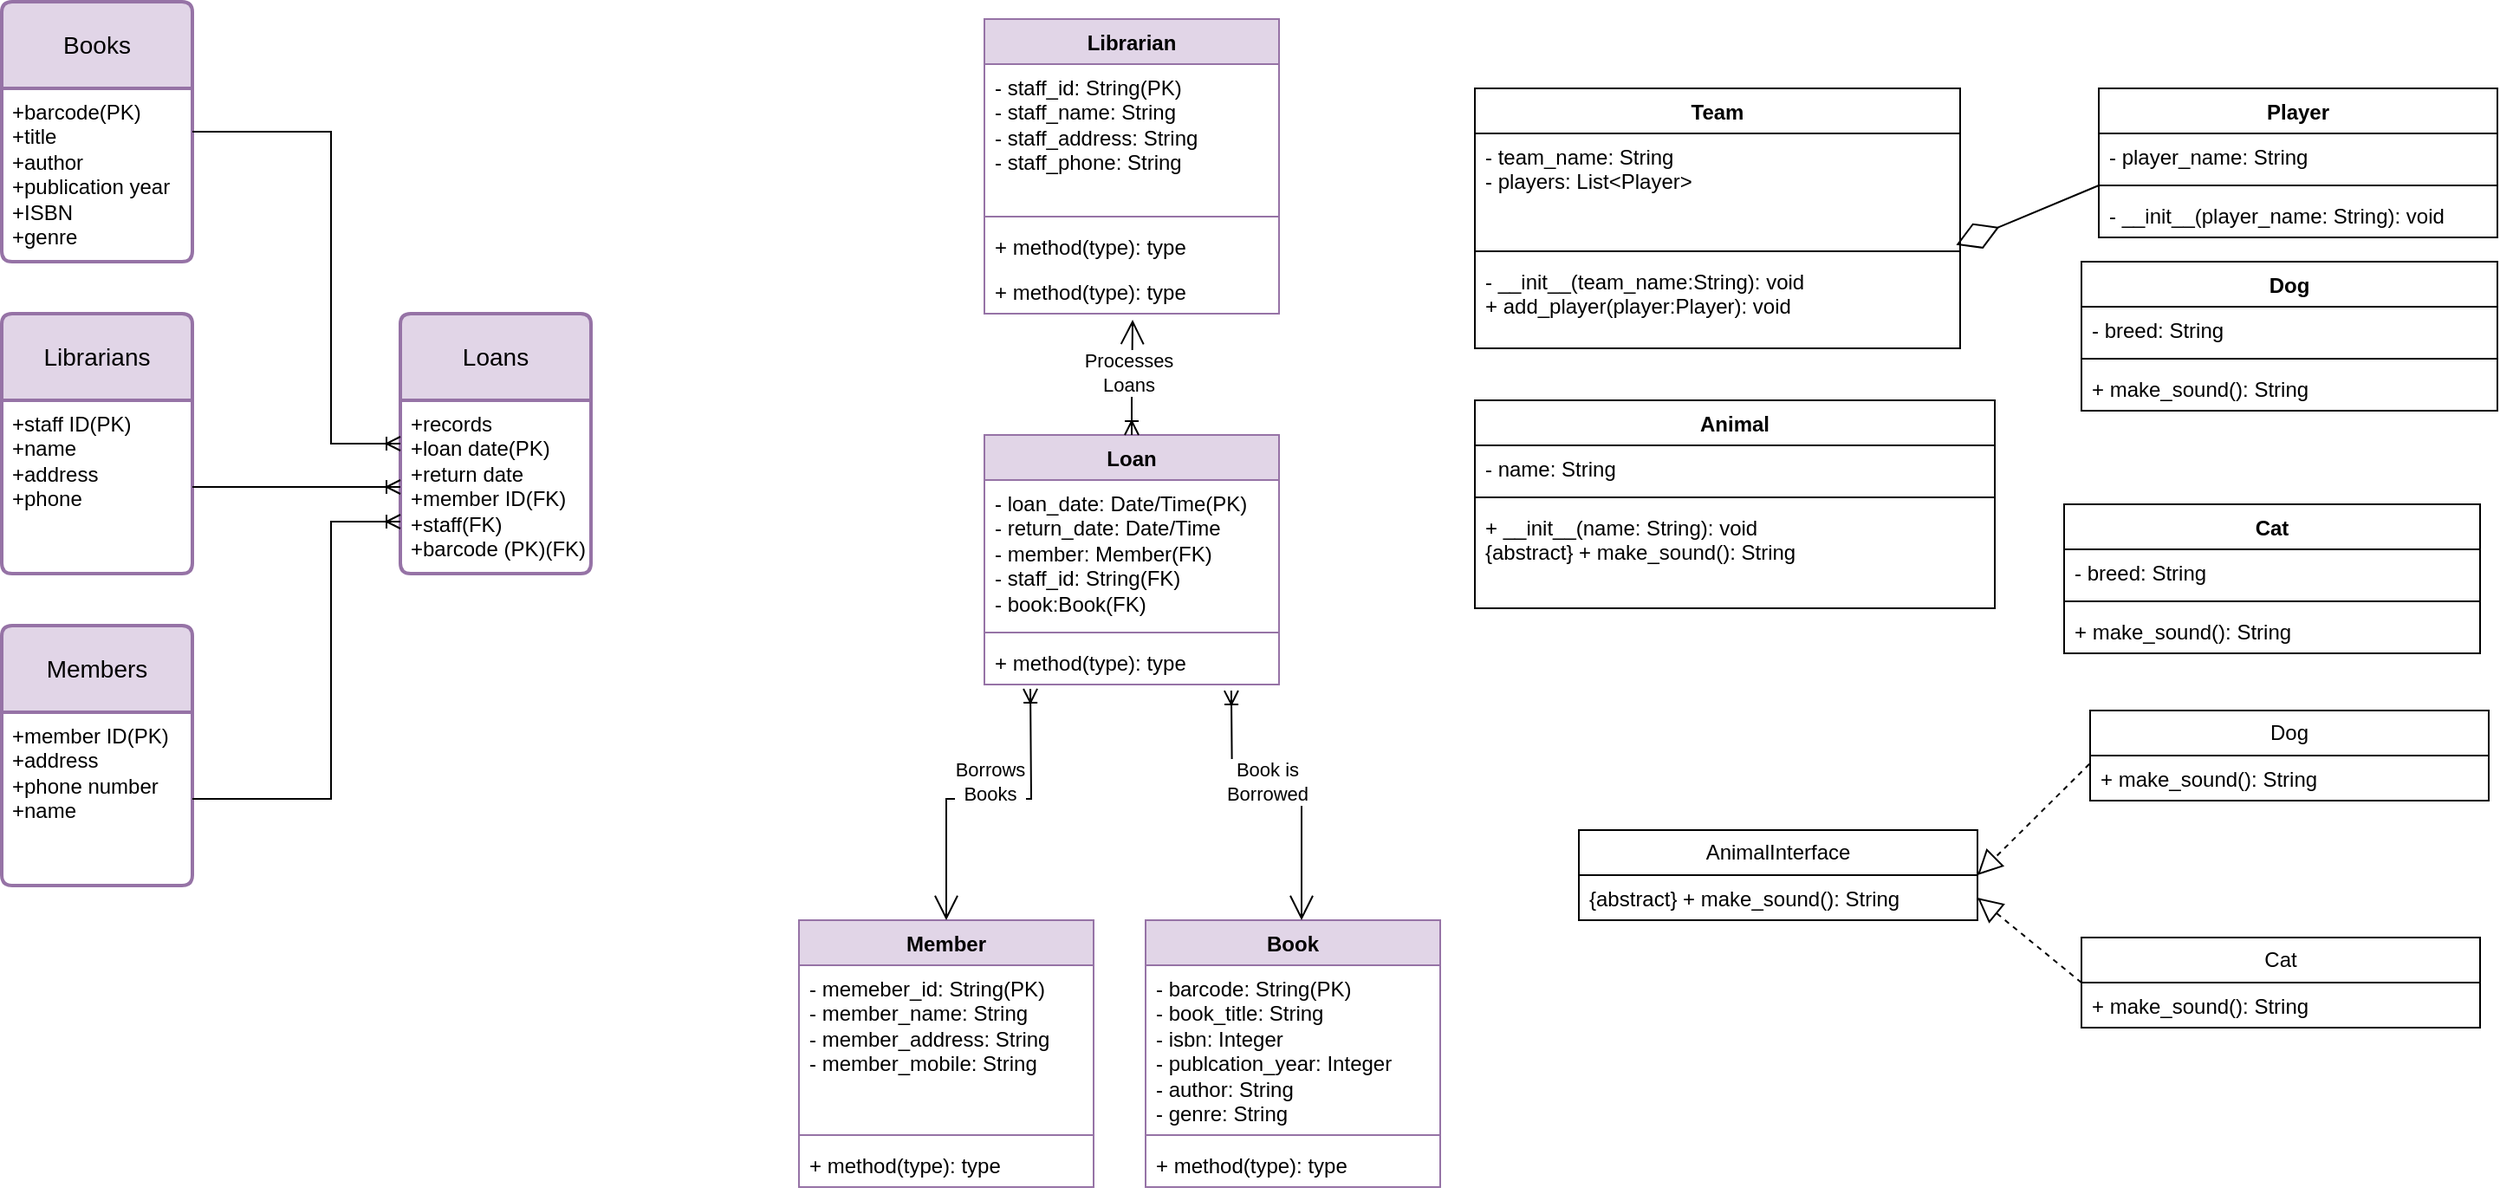 <mxfile version="24.4.10" type="github">
  <diagram name="Page-1" id="lMm5w0ZSSQyV5HaTxzRD">
    <mxGraphModel dx="708" dy="423" grid="1" gridSize="10" guides="1" tooltips="1" connect="1" arrows="1" fold="1" page="1" pageScale="1" pageWidth="827" pageHeight="1169" math="0" shadow="0">
      <root>
        <mxCell id="0" />
        <mxCell id="1" parent="0" />
        <mxCell id="rzZ8jjnwG9v7Gxqw8xNn-2" value="Loans" style="swimlane;childLayout=stackLayout;horizontal=1;startSize=50;horizontalStack=0;rounded=1;fontSize=14;fontStyle=0;strokeWidth=2;resizeParent=0;resizeLast=1;shadow=0;dashed=0;align=center;arcSize=4;whiteSpace=wrap;html=1;fillColor=#e1d5e7;strokeColor=#9673a6;" vertex="1" parent="1">
          <mxGeometry x="320" y="280" width="110" height="150" as="geometry" />
        </mxCell>
        <mxCell id="rzZ8jjnwG9v7Gxqw8xNn-3" value="+records&lt;div&gt;+loan date(PK)&lt;/div&gt;&lt;div&gt;+return date&lt;/div&gt;&lt;div&gt;+member ID(FK)&lt;/div&gt;&lt;div&gt;+staff(FK)&lt;/div&gt;&lt;div&gt;+barcode (PK)(FK)&lt;/div&gt;" style="align=left;strokeColor=none;fillColor=none;spacingLeft=4;fontSize=12;verticalAlign=top;resizable=0;rotatable=0;part=1;html=1;" vertex="1" parent="rzZ8jjnwG9v7Gxqw8xNn-2">
          <mxGeometry y="50" width="110" height="100" as="geometry" />
        </mxCell>
        <mxCell id="rzZ8jjnwG9v7Gxqw8xNn-4" value="Librarians" style="swimlane;childLayout=stackLayout;horizontal=1;startSize=50;horizontalStack=0;rounded=1;fontSize=14;fontStyle=0;strokeWidth=2;resizeParent=0;resizeLast=1;shadow=0;dashed=0;align=center;arcSize=4;whiteSpace=wrap;html=1;fillColor=#e1d5e7;strokeColor=#9673a6;" vertex="1" parent="1">
          <mxGeometry x="90" y="280" width="110" height="150" as="geometry" />
        </mxCell>
        <mxCell id="rzZ8jjnwG9v7Gxqw8xNn-5" value="&lt;div&gt;&lt;span style=&quot;background-color: initial;&quot;&gt;+staff ID(PK)&lt;/span&gt;&lt;/div&gt;&lt;div&gt;+name&lt;/div&gt;&lt;div&gt;+address&lt;/div&gt;&lt;div&gt;+phone&lt;/div&gt;" style="align=left;strokeColor=none;fillColor=none;spacingLeft=4;fontSize=12;verticalAlign=top;resizable=0;rotatable=0;part=1;html=1;" vertex="1" parent="rzZ8jjnwG9v7Gxqw8xNn-4">
          <mxGeometry y="50" width="110" height="100" as="geometry" />
        </mxCell>
        <mxCell id="rzZ8jjnwG9v7Gxqw8xNn-6" value="Members" style="swimlane;childLayout=stackLayout;horizontal=1;startSize=50;horizontalStack=0;rounded=1;fontSize=14;fontStyle=0;strokeWidth=2;resizeParent=0;resizeLast=1;shadow=0;dashed=0;align=center;arcSize=4;whiteSpace=wrap;html=1;fillColor=#e1d5e7;strokeColor=#9673a6;" vertex="1" parent="1">
          <mxGeometry x="90" y="460" width="110" height="150" as="geometry" />
        </mxCell>
        <mxCell id="rzZ8jjnwG9v7Gxqw8xNn-7" value="+member ID(PK)&lt;div&gt;+address&lt;/div&gt;&lt;div&gt;+phone number&lt;/div&gt;&lt;div&gt;+name&lt;/div&gt;" style="align=left;strokeColor=none;fillColor=none;spacingLeft=4;fontSize=12;verticalAlign=top;resizable=0;rotatable=0;part=1;html=1;" vertex="1" parent="rzZ8jjnwG9v7Gxqw8xNn-6">
          <mxGeometry y="50" width="110" height="100" as="geometry" />
        </mxCell>
        <mxCell id="rzZ8jjnwG9v7Gxqw8xNn-8" value="Books" style="swimlane;childLayout=stackLayout;horizontal=1;startSize=50;horizontalStack=0;rounded=1;fontSize=14;fontStyle=0;strokeWidth=2;resizeParent=0;resizeLast=1;shadow=0;dashed=0;align=center;arcSize=4;whiteSpace=wrap;html=1;fillColor=#e1d5e7;strokeColor=#9673a6;" vertex="1" parent="1">
          <mxGeometry x="90" y="100" width="110" height="150" as="geometry" />
        </mxCell>
        <mxCell id="rzZ8jjnwG9v7Gxqw8xNn-9" value="+barcode(PK)&lt;div&gt;+title&lt;/div&gt;&lt;div&gt;+author&lt;/div&gt;&lt;div&gt;+publication year&lt;/div&gt;&lt;div&gt;+ISBN&lt;/div&gt;&lt;div&gt;+genre&lt;/div&gt;" style="align=left;strokeColor=none;fillColor=none;spacingLeft=4;fontSize=12;verticalAlign=top;resizable=0;rotatable=0;part=1;html=1;" vertex="1" parent="rzZ8jjnwG9v7Gxqw8xNn-8">
          <mxGeometry y="50" width="110" height="100" as="geometry" />
        </mxCell>
        <mxCell id="rzZ8jjnwG9v7Gxqw8xNn-21" value="" style="endArrow=none;html=1;rounded=0;startArrow=ERoneToMany;startFill=0;exitX=0;exitY=0.25;exitDx=0;exitDy=0;entryX=1;entryY=0.25;entryDx=0;entryDy=0;" edge="1" parent="1" source="rzZ8jjnwG9v7Gxqw8xNn-3" target="rzZ8jjnwG9v7Gxqw8xNn-9">
          <mxGeometry relative="1" as="geometry">
            <mxPoint x="620" y="90" as="sourcePoint" />
            <mxPoint x="690" y="190" as="targetPoint" />
            <Array as="points">
              <mxPoint x="280" y="355" />
              <mxPoint x="280" y="175" />
            </Array>
          </mxGeometry>
        </mxCell>
        <mxCell id="rzZ8jjnwG9v7Gxqw8xNn-22" value="" style="endArrow=none;html=1;rounded=0;startArrow=ERoneToMany;startFill=0;exitX=0;exitY=0.5;exitDx=0;exitDy=0;entryX=1;entryY=0.5;entryDx=0;entryDy=0;" edge="1" parent="1" source="rzZ8jjnwG9v7Gxqw8xNn-3" target="rzZ8jjnwG9v7Gxqw8xNn-5">
          <mxGeometry relative="1" as="geometry">
            <mxPoint x="280" y="360" as="sourcePoint" />
            <mxPoint x="200" y="360" as="targetPoint" />
          </mxGeometry>
        </mxCell>
        <mxCell id="rzZ8jjnwG9v7Gxqw8xNn-23" value="" style="endArrow=none;html=1;rounded=0;startArrow=ERoneToMany;startFill=0;entryX=1;entryY=0.5;entryDx=0;entryDy=0;exitX=0;exitY=0.7;exitDx=0;exitDy=0;exitPerimeter=0;" edge="1" parent="1" source="rzZ8jjnwG9v7Gxqw8xNn-3" target="rzZ8jjnwG9v7Gxqw8xNn-7">
          <mxGeometry relative="1" as="geometry">
            <mxPoint x="280" y="400" as="sourcePoint" />
            <mxPoint x="230" y="580" as="targetPoint" />
            <Array as="points">
              <mxPoint x="280" y="400" />
              <mxPoint x="280" y="560" />
            </Array>
          </mxGeometry>
        </mxCell>
        <mxCell id="rzZ8jjnwG9v7Gxqw8xNn-24" value="Book" style="swimlane;fontStyle=1;align=center;verticalAlign=top;childLayout=stackLayout;horizontal=1;startSize=26;horizontalStack=0;resizeParent=1;resizeParentMax=0;resizeLast=0;collapsible=1;marginBottom=0;whiteSpace=wrap;html=1;fillColor=#e1d5e7;strokeColor=#9673a6;" vertex="1" parent="1">
          <mxGeometry x="750" y="630" width="170" height="154" as="geometry" />
        </mxCell>
        <mxCell id="rzZ8jjnwG9v7Gxqw8xNn-25" value="- barcode: String(PK)&lt;div&gt;- book_title: String&lt;/div&gt;&lt;div&gt;- isbn: Integer&lt;/div&gt;&lt;div&gt;- publcation_year: Integer&lt;/div&gt;&lt;div&gt;- author: String&lt;/div&gt;&lt;div&gt;- genre: String&lt;/div&gt;" style="text;strokeColor=none;fillColor=none;align=left;verticalAlign=top;spacingLeft=4;spacingRight=4;overflow=hidden;rotatable=0;points=[[0,0.5],[1,0.5]];portConstraint=eastwest;whiteSpace=wrap;html=1;" vertex="1" parent="rzZ8jjnwG9v7Gxqw8xNn-24">
          <mxGeometry y="26" width="170" height="94" as="geometry" />
        </mxCell>
        <mxCell id="rzZ8jjnwG9v7Gxqw8xNn-26" value="" style="line;strokeWidth=1;fillColor=none;align=left;verticalAlign=middle;spacingTop=-1;spacingLeft=3;spacingRight=3;rotatable=0;labelPosition=right;points=[];portConstraint=eastwest;strokeColor=inherit;" vertex="1" parent="rzZ8jjnwG9v7Gxqw8xNn-24">
          <mxGeometry y="120" width="170" height="8" as="geometry" />
        </mxCell>
        <mxCell id="rzZ8jjnwG9v7Gxqw8xNn-27" value="+ method(type): type" style="text;strokeColor=none;fillColor=none;align=left;verticalAlign=top;spacingLeft=4;spacingRight=4;overflow=hidden;rotatable=0;points=[[0,0.5],[1,0.5]];portConstraint=eastwest;whiteSpace=wrap;html=1;" vertex="1" parent="rzZ8jjnwG9v7Gxqw8xNn-24">
          <mxGeometry y="128" width="170" height="26" as="geometry" />
        </mxCell>
        <mxCell id="rzZ8jjnwG9v7Gxqw8xNn-28" value="Librarian" style="swimlane;fontStyle=1;align=center;verticalAlign=top;childLayout=stackLayout;horizontal=1;startSize=26;horizontalStack=0;resizeParent=1;resizeParentMax=0;resizeLast=0;collapsible=1;marginBottom=0;whiteSpace=wrap;html=1;fillColor=#e1d5e7;strokeColor=#9673a6;" vertex="1" parent="1">
          <mxGeometry x="657" y="110" width="170" height="170" as="geometry" />
        </mxCell>
        <mxCell id="rzZ8jjnwG9v7Gxqw8xNn-29" value="- staff_id: String(PK)&lt;div&gt;- staff_name: String&lt;/div&gt;&lt;div&gt;- staff_address: String&lt;/div&gt;&lt;div&gt;- staff_phone: String&lt;/div&gt;" style="text;strokeColor=none;fillColor=none;align=left;verticalAlign=top;spacingLeft=4;spacingRight=4;overflow=hidden;rotatable=0;points=[[0,0.5],[1,0.5]];portConstraint=eastwest;whiteSpace=wrap;html=1;" vertex="1" parent="rzZ8jjnwG9v7Gxqw8xNn-28">
          <mxGeometry y="26" width="170" height="84" as="geometry" />
        </mxCell>
        <mxCell id="rzZ8jjnwG9v7Gxqw8xNn-30" value="" style="line;strokeWidth=1;fillColor=none;align=left;verticalAlign=middle;spacingTop=-1;spacingLeft=3;spacingRight=3;rotatable=0;labelPosition=right;points=[];portConstraint=eastwest;strokeColor=inherit;" vertex="1" parent="rzZ8jjnwG9v7Gxqw8xNn-28">
          <mxGeometry y="110" width="170" height="8" as="geometry" />
        </mxCell>
        <mxCell id="rzZ8jjnwG9v7Gxqw8xNn-45" value="+ method(type): type" style="text;strokeColor=none;fillColor=none;align=left;verticalAlign=top;spacingLeft=4;spacingRight=4;overflow=hidden;rotatable=0;points=[[0,0.5],[1,0.5]];portConstraint=eastwest;whiteSpace=wrap;html=1;" vertex="1" parent="rzZ8jjnwG9v7Gxqw8xNn-28">
          <mxGeometry y="118" width="170" height="26" as="geometry" />
        </mxCell>
        <mxCell id="rzZ8jjnwG9v7Gxqw8xNn-31" value="+ method(type): type" style="text;strokeColor=none;fillColor=none;align=left;verticalAlign=top;spacingLeft=4;spacingRight=4;overflow=hidden;rotatable=0;points=[[0,0.5],[1,0.5]];portConstraint=eastwest;whiteSpace=wrap;html=1;" vertex="1" parent="rzZ8jjnwG9v7Gxqw8xNn-28">
          <mxGeometry y="144" width="170" height="26" as="geometry" />
        </mxCell>
        <mxCell id="rzZ8jjnwG9v7Gxqw8xNn-32" value="Member" style="swimlane;fontStyle=1;align=center;verticalAlign=top;childLayout=stackLayout;horizontal=1;startSize=26;horizontalStack=0;resizeParent=1;resizeParentMax=0;resizeLast=0;collapsible=1;marginBottom=0;whiteSpace=wrap;html=1;fillColor=#e1d5e7;strokeColor=#9673a6;" vertex="1" parent="1">
          <mxGeometry x="550" y="630" width="170" height="154" as="geometry" />
        </mxCell>
        <mxCell id="rzZ8jjnwG9v7Gxqw8xNn-33" value="- memeber_id: String(PK)&lt;div&gt;- member_name: String&lt;/div&gt;&lt;div&gt;- member_address: String&lt;/div&gt;&lt;div&gt;- member_mobile: String&lt;/div&gt;" style="text;strokeColor=none;fillColor=none;align=left;verticalAlign=top;spacingLeft=4;spacingRight=4;overflow=hidden;rotatable=0;points=[[0,0.5],[1,0.5]];portConstraint=eastwest;whiteSpace=wrap;html=1;" vertex="1" parent="rzZ8jjnwG9v7Gxqw8xNn-32">
          <mxGeometry y="26" width="170" height="94" as="geometry" />
        </mxCell>
        <mxCell id="rzZ8jjnwG9v7Gxqw8xNn-34" value="" style="line;strokeWidth=1;fillColor=none;align=left;verticalAlign=middle;spacingTop=-1;spacingLeft=3;spacingRight=3;rotatable=0;labelPosition=right;points=[];portConstraint=eastwest;strokeColor=inherit;" vertex="1" parent="rzZ8jjnwG9v7Gxqw8xNn-32">
          <mxGeometry y="120" width="170" height="8" as="geometry" />
        </mxCell>
        <mxCell id="rzZ8jjnwG9v7Gxqw8xNn-35" value="+ method(type): type" style="text;strokeColor=none;fillColor=none;align=left;verticalAlign=top;spacingLeft=4;spacingRight=4;overflow=hidden;rotatable=0;points=[[0,0.5],[1,0.5]];portConstraint=eastwest;whiteSpace=wrap;html=1;" vertex="1" parent="rzZ8jjnwG9v7Gxqw8xNn-32">
          <mxGeometry y="128" width="170" height="26" as="geometry" />
        </mxCell>
        <mxCell id="rzZ8jjnwG9v7Gxqw8xNn-36" value="Loan" style="swimlane;fontStyle=1;align=center;verticalAlign=top;childLayout=stackLayout;horizontal=1;startSize=26;horizontalStack=0;resizeParent=1;resizeParentMax=0;resizeLast=0;collapsible=1;marginBottom=0;whiteSpace=wrap;html=1;fillColor=#e1d5e7;strokeColor=#9673a6;" vertex="1" parent="1">
          <mxGeometry x="657" y="350" width="170" height="144" as="geometry" />
        </mxCell>
        <mxCell id="rzZ8jjnwG9v7Gxqw8xNn-37" value="- loan_date: Date/Time(PK)&lt;div&gt;- return_date: Date/Time&lt;/div&gt;&lt;div&gt;- member: Member(FK)&lt;/div&gt;&lt;div&gt;&lt;span style=&quot;background-color: initial;&quot;&gt;- staff_id: String(FK)&lt;/span&gt;&lt;br&gt;&lt;/div&gt;&lt;div&gt;&lt;span style=&quot;background-color: initial;&quot;&gt;- book:Book(FK)&lt;/span&gt;&lt;/div&gt;" style="text;strokeColor=none;fillColor=none;align=left;verticalAlign=top;spacingLeft=4;spacingRight=4;overflow=hidden;rotatable=0;points=[[0,0.5],[1,0.5]];portConstraint=eastwest;whiteSpace=wrap;html=1;" vertex="1" parent="rzZ8jjnwG9v7Gxqw8xNn-36">
          <mxGeometry y="26" width="170" height="84" as="geometry" />
        </mxCell>
        <mxCell id="rzZ8jjnwG9v7Gxqw8xNn-38" value="" style="line;strokeWidth=1;fillColor=none;align=left;verticalAlign=middle;spacingTop=-1;spacingLeft=3;spacingRight=3;rotatable=0;labelPosition=right;points=[];portConstraint=eastwest;strokeColor=inherit;" vertex="1" parent="rzZ8jjnwG9v7Gxqw8xNn-36">
          <mxGeometry y="110" width="170" height="8" as="geometry" />
        </mxCell>
        <mxCell id="rzZ8jjnwG9v7Gxqw8xNn-39" value="+ method(type): type" style="text;strokeColor=none;fillColor=none;align=left;verticalAlign=top;spacingLeft=4;spacingRight=4;overflow=hidden;rotatable=0;points=[[0,0.5],[1,0.5]];portConstraint=eastwest;whiteSpace=wrap;html=1;" vertex="1" parent="rzZ8jjnwG9v7Gxqw8xNn-36">
          <mxGeometry y="118" width="170" height="26" as="geometry" />
        </mxCell>
        <mxCell id="rzZ8jjnwG9v7Gxqw8xNn-40" value="" style="endArrow=open;endFill=1;endSize=12;html=1;rounded=0;startArrow=ERoneToMany;startFill=0;entryX=0.5;entryY=0;entryDx=0;entryDy=0;exitX=0.156;exitY=1.096;exitDx=0;exitDy=0;exitPerimeter=0;" edge="1" parent="1" source="rzZ8jjnwG9v7Gxqw8xNn-39" target="rzZ8jjnwG9v7Gxqw8xNn-32">
          <mxGeometry width="160" relative="1" as="geometry">
            <mxPoint x="706" y="498" as="sourcePoint" />
            <mxPoint x="690" y="680" as="targetPoint" />
            <Array as="points">
              <mxPoint x="684" y="560" />
              <mxPoint x="635" y="560" />
            </Array>
          </mxGeometry>
        </mxCell>
        <mxCell id="rzZ8jjnwG9v7Gxqw8xNn-42" value="Borrows&lt;br&gt;Books" style="edgeLabel;html=1;align=center;verticalAlign=middle;resizable=0;points=[];" vertex="1" connectable="0" parent="rzZ8jjnwG9v7Gxqw8xNn-40">
          <mxGeometry x="-0.034" y="1" relative="1" as="geometry">
            <mxPoint y="-11" as="offset" />
          </mxGeometry>
        </mxCell>
        <mxCell id="rzZ8jjnwG9v7Gxqw8xNn-43" value="" style="endArrow=open;endFill=1;endSize=12;html=1;rounded=0;startArrow=ERoneToMany;startFill=0;exitX=0.838;exitY=1.135;exitDx=0;exitDy=0;exitPerimeter=0;" edge="1" parent="1" source="rzZ8jjnwG9v7Gxqw8xNn-39">
          <mxGeometry width="160" relative="1" as="geometry">
            <mxPoint x="810" y="538" as="sourcePoint" />
            <mxPoint x="840" y="630" as="targetPoint" />
            <Array as="points">
              <mxPoint x="800" y="560" />
              <mxPoint x="840" y="560" />
            </Array>
          </mxGeometry>
        </mxCell>
        <mxCell id="rzZ8jjnwG9v7Gxqw8xNn-44" value="Book is&lt;br&gt;Borrowed" style="edgeLabel;html=1;align=center;verticalAlign=middle;resizable=0;points=[];" vertex="1" connectable="0" parent="rzZ8jjnwG9v7Gxqw8xNn-43">
          <mxGeometry x="-0.002" y="-1" relative="1" as="geometry">
            <mxPoint x="-4" y="-11" as="offset" />
          </mxGeometry>
        </mxCell>
        <mxCell id="rzZ8jjnwG9v7Gxqw8xNn-46" value="" style="endArrow=open;endFill=1;endSize=12;html=1;rounded=0;startArrow=ERoneToMany;startFill=0;entryX=0.503;entryY=1.135;entryDx=0;entryDy=0;exitX=0.5;exitY=0;exitDx=0;exitDy=0;entryPerimeter=0;" edge="1" parent="1" source="rzZ8jjnwG9v7Gxqw8xNn-36" target="rzZ8jjnwG9v7Gxqw8xNn-31">
          <mxGeometry width="160" relative="1" as="geometry">
            <mxPoint x="742" y="280" as="sourcePoint" />
            <mxPoint x="644" y="440" as="targetPoint" />
            <Array as="points">
              <mxPoint x="742" y="330" />
            </Array>
          </mxGeometry>
        </mxCell>
        <mxCell id="rzZ8jjnwG9v7Gxqw8xNn-47" value="Processes&lt;br&gt;Loans" style="edgeLabel;html=1;align=center;verticalAlign=middle;resizable=0;points=[];" vertex="1" connectable="0" parent="rzZ8jjnwG9v7Gxqw8xNn-46">
          <mxGeometry x="-0.034" y="1" relative="1" as="geometry">
            <mxPoint x="-1" y="-4" as="offset" />
          </mxGeometry>
        </mxCell>
        <mxCell id="rzZ8jjnwG9v7Gxqw8xNn-48" value="Team" style="swimlane;fontStyle=1;align=center;verticalAlign=top;childLayout=stackLayout;horizontal=1;startSize=26;horizontalStack=0;resizeParent=1;resizeParentMax=0;resizeLast=0;collapsible=1;marginBottom=0;whiteSpace=wrap;html=1;" vertex="1" parent="1">
          <mxGeometry x="940" y="150" width="280" height="150" as="geometry" />
        </mxCell>
        <mxCell id="rzZ8jjnwG9v7Gxqw8xNn-49" value="- team_name: String&lt;div&gt;- players: List&amp;lt;Player&amp;gt;&lt;/div&gt;" style="text;strokeColor=none;fillColor=none;align=left;verticalAlign=top;spacingLeft=4;spacingRight=4;overflow=hidden;rotatable=0;points=[[0,0.5],[1,0.5]];portConstraint=eastwest;whiteSpace=wrap;html=1;" vertex="1" parent="rzZ8jjnwG9v7Gxqw8xNn-48">
          <mxGeometry y="26" width="280" height="64" as="geometry" />
        </mxCell>
        <mxCell id="rzZ8jjnwG9v7Gxqw8xNn-50" value="" style="line;strokeWidth=1;fillColor=none;align=left;verticalAlign=middle;spacingTop=-1;spacingLeft=3;spacingRight=3;rotatable=0;labelPosition=right;points=[];portConstraint=eastwest;strokeColor=inherit;" vertex="1" parent="rzZ8jjnwG9v7Gxqw8xNn-48">
          <mxGeometry y="90" width="280" height="8" as="geometry" />
        </mxCell>
        <mxCell id="rzZ8jjnwG9v7Gxqw8xNn-51" value="- __init__(team_name:String): void&lt;div&gt;+ add_player(player:Player): void&lt;br&gt;&lt;div&gt;&lt;br&gt;&lt;/div&gt;&lt;/div&gt;" style="text;strokeColor=none;fillColor=none;align=left;verticalAlign=top;spacingLeft=4;spacingRight=4;overflow=hidden;rotatable=0;points=[[0,0.5],[1,0.5]];portConstraint=eastwest;whiteSpace=wrap;html=1;" vertex="1" parent="rzZ8jjnwG9v7Gxqw8xNn-48">
          <mxGeometry y="98" width="280" height="52" as="geometry" />
        </mxCell>
        <mxCell id="rzZ8jjnwG9v7Gxqw8xNn-52" value="Player" style="swimlane;fontStyle=1;align=center;verticalAlign=top;childLayout=stackLayout;horizontal=1;startSize=26;horizontalStack=0;resizeParent=1;resizeParentMax=0;resizeLast=0;collapsible=1;marginBottom=0;whiteSpace=wrap;html=1;" vertex="1" parent="1">
          <mxGeometry x="1300" y="150" width="230" height="86" as="geometry" />
        </mxCell>
        <mxCell id="rzZ8jjnwG9v7Gxqw8xNn-53" value="- player_name: String" style="text;strokeColor=none;fillColor=none;align=left;verticalAlign=top;spacingLeft=4;spacingRight=4;overflow=hidden;rotatable=0;points=[[0,0.5],[1,0.5]];portConstraint=eastwest;whiteSpace=wrap;html=1;" vertex="1" parent="rzZ8jjnwG9v7Gxqw8xNn-52">
          <mxGeometry y="26" width="230" height="26" as="geometry" />
        </mxCell>
        <mxCell id="rzZ8jjnwG9v7Gxqw8xNn-54" value="" style="line;strokeWidth=1;fillColor=none;align=left;verticalAlign=middle;spacingTop=-1;spacingLeft=3;spacingRight=3;rotatable=0;labelPosition=right;points=[];portConstraint=eastwest;strokeColor=inherit;" vertex="1" parent="rzZ8jjnwG9v7Gxqw8xNn-52">
          <mxGeometry y="52" width="230" height="8" as="geometry" />
        </mxCell>
        <mxCell id="rzZ8jjnwG9v7Gxqw8xNn-55" value="- __init__(player_name: String): void" style="text;strokeColor=none;fillColor=none;align=left;verticalAlign=top;spacingLeft=4;spacingRight=4;overflow=hidden;rotatable=0;points=[[0,0.5],[1,0.5]];portConstraint=eastwest;whiteSpace=wrap;html=1;" vertex="1" parent="rzZ8jjnwG9v7Gxqw8xNn-52">
          <mxGeometry y="60" width="230" height="26" as="geometry" />
        </mxCell>
        <mxCell id="rzZ8jjnwG9v7Gxqw8xNn-56" value="" style="endArrow=diamondThin;endFill=0;endSize=24;html=1;rounded=0;entryX=0.992;entryY=-0.147;entryDx=0;entryDy=0;entryPerimeter=0;" edge="1" parent="1" target="rzZ8jjnwG9v7Gxqw8xNn-51">
          <mxGeometry width="160" relative="1" as="geometry">
            <mxPoint x="1300" y="206" as="sourcePoint" />
            <mxPoint x="1223" y="200" as="targetPoint" />
          </mxGeometry>
        </mxCell>
        <mxCell id="rzZ8jjnwG9v7Gxqw8xNn-58" value="Animal" style="swimlane;fontStyle=1;align=center;verticalAlign=top;childLayout=stackLayout;horizontal=1;startSize=26;horizontalStack=0;resizeParent=1;resizeParentMax=0;resizeLast=0;collapsible=1;marginBottom=0;whiteSpace=wrap;html=1;" vertex="1" parent="1">
          <mxGeometry x="940" y="330" width="300" height="120" as="geometry" />
        </mxCell>
        <mxCell id="rzZ8jjnwG9v7Gxqw8xNn-59" value="- name: String" style="text;strokeColor=none;fillColor=none;align=left;verticalAlign=top;spacingLeft=4;spacingRight=4;overflow=hidden;rotatable=0;points=[[0,0.5],[1,0.5]];portConstraint=eastwest;whiteSpace=wrap;html=1;" vertex="1" parent="rzZ8jjnwG9v7Gxqw8xNn-58">
          <mxGeometry y="26" width="300" height="26" as="geometry" />
        </mxCell>
        <mxCell id="rzZ8jjnwG9v7Gxqw8xNn-60" value="" style="line;strokeWidth=1;fillColor=none;align=left;verticalAlign=middle;spacingTop=-1;spacingLeft=3;spacingRight=3;rotatable=0;labelPosition=right;points=[];portConstraint=eastwest;strokeColor=inherit;" vertex="1" parent="rzZ8jjnwG9v7Gxqw8xNn-58">
          <mxGeometry y="52" width="300" height="8" as="geometry" />
        </mxCell>
        <mxCell id="rzZ8jjnwG9v7Gxqw8xNn-61" value="+ __init__(name: String): void&lt;div&gt;{abstract} + make_sound(): String&lt;br&gt;&lt;div&gt;&lt;br&gt;&lt;/div&gt;&lt;/div&gt;" style="text;strokeColor=none;fillColor=none;align=left;verticalAlign=top;spacingLeft=4;spacingRight=4;overflow=hidden;rotatable=0;points=[[0,0.5],[1,0.5]];portConstraint=eastwest;whiteSpace=wrap;html=1;" vertex="1" parent="rzZ8jjnwG9v7Gxqw8xNn-58">
          <mxGeometry y="60" width="300" height="60" as="geometry" />
        </mxCell>
        <mxCell id="rzZ8jjnwG9v7Gxqw8xNn-62" value="Dog" style="swimlane;fontStyle=1;align=center;verticalAlign=top;childLayout=stackLayout;horizontal=1;startSize=26;horizontalStack=0;resizeParent=1;resizeParentMax=0;resizeLast=0;collapsible=1;marginBottom=0;whiteSpace=wrap;html=1;" vertex="1" parent="1">
          <mxGeometry x="1290" y="250" width="240" height="86" as="geometry" />
        </mxCell>
        <mxCell id="rzZ8jjnwG9v7Gxqw8xNn-63" value="- breed: String" style="text;strokeColor=none;fillColor=none;align=left;verticalAlign=top;spacingLeft=4;spacingRight=4;overflow=hidden;rotatable=0;points=[[0,0.5],[1,0.5]];portConstraint=eastwest;whiteSpace=wrap;html=1;" vertex="1" parent="rzZ8jjnwG9v7Gxqw8xNn-62">
          <mxGeometry y="26" width="240" height="26" as="geometry" />
        </mxCell>
        <mxCell id="rzZ8jjnwG9v7Gxqw8xNn-64" value="" style="line;strokeWidth=1;fillColor=none;align=left;verticalAlign=middle;spacingTop=-1;spacingLeft=3;spacingRight=3;rotatable=0;labelPosition=right;points=[];portConstraint=eastwest;strokeColor=inherit;" vertex="1" parent="rzZ8jjnwG9v7Gxqw8xNn-62">
          <mxGeometry y="52" width="240" height="8" as="geometry" />
        </mxCell>
        <mxCell id="rzZ8jjnwG9v7Gxqw8xNn-65" value="+ make_sound(): String" style="text;strokeColor=none;fillColor=none;align=left;verticalAlign=top;spacingLeft=4;spacingRight=4;overflow=hidden;rotatable=0;points=[[0,0.5],[1,0.5]];portConstraint=eastwest;whiteSpace=wrap;html=1;" vertex="1" parent="rzZ8jjnwG9v7Gxqw8xNn-62">
          <mxGeometry y="60" width="240" height="26" as="geometry" />
        </mxCell>
        <mxCell id="rzZ8jjnwG9v7Gxqw8xNn-67" value="Cat" style="swimlane;fontStyle=1;align=center;verticalAlign=top;childLayout=stackLayout;horizontal=1;startSize=26;horizontalStack=0;resizeParent=1;resizeParentMax=0;resizeLast=0;collapsible=1;marginBottom=0;whiteSpace=wrap;html=1;" vertex="1" parent="1">
          <mxGeometry x="1280" y="390" width="240" height="86" as="geometry" />
        </mxCell>
        <mxCell id="rzZ8jjnwG9v7Gxqw8xNn-68" value="- breed: String" style="text;strokeColor=none;fillColor=none;align=left;verticalAlign=top;spacingLeft=4;spacingRight=4;overflow=hidden;rotatable=0;points=[[0,0.5],[1,0.5]];portConstraint=eastwest;whiteSpace=wrap;html=1;" vertex="1" parent="rzZ8jjnwG9v7Gxqw8xNn-67">
          <mxGeometry y="26" width="240" height="26" as="geometry" />
        </mxCell>
        <mxCell id="rzZ8jjnwG9v7Gxqw8xNn-69" value="" style="line;strokeWidth=1;fillColor=none;align=left;verticalAlign=middle;spacingTop=-1;spacingLeft=3;spacingRight=3;rotatable=0;labelPosition=right;points=[];portConstraint=eastwest;strokeColor=inherit;" vertex="1" parent="rzZ8jjnwG9v7Gxqw8xNn-67">
          <mxGeometry y="52" width="240" height="8" as="geometry" />
        </mxCell>
        <mxCell id="rzZ8jjnwG9v7Gxqw8xNn-70" value="+ make_sound(): String" style="text;strokeColor=none;fillColor=none;align=left;verticalAlign=top;spacingLeft=4;spacingRight=4;overflow=hidden;rotatable=0;points=[[0,0.5],[1,0.5]];portConstraint=eastwest;whiteSpace=wrap;html=1;" vertex="1" parent="rzZ8jjnwG9v7Gxqw8xNn-67">
          <mxGeometry y="60" width="240" height="26" as="geometry" />
        </mxCell>
        <mxCell id="rzZ8jjnwG9v7Gxqw8xNn-75" value="AnimalInterface" style="swimlane;fontStyle=0;childLayout=stackLayout;horizontal=1;startSize=26;fillColor=none;horizontalStack=0;resizeParent=1;resizeParentMax=0;resizeLast=0;collapsible=1;marginBottom=0;whiteSpace=wrap;html=1;" vertex="1" parent="1">
          <mxGeometry x="1000" y="578" width="230" height="52" as="geometry" />
        </mxCell>
        <mxCell id="rzZ8jjnwG9v7Gxqw8xNn-76" value="{abstract} + make_sound(): String" style="text;strokeColor=none;fillColor=none;align=left;verticalAlign=top;spacingLeft=4;spacingRight=4;overflow=hidden;rotatable=0;points=[[0,0.5],[1,0.5]];portConstraint=eastwest;whiteSpace=wrap;html=1;" vertex="1" parent="rzZ8jjnwG9v7Gxqw8xNn-75">
          <mxGeometry y="26" width="230" height="26" as="geometry" />
        </mxCell>
        <mxCell id="rzZ8jjnwG9v7Gxqw8xNn-79" value="Dog" style="swimlane;fontStyle=0;childLayout=stackLayout;horizontal=1;startSize=26;fillColor=none;horizontalStack=0;resizeParent=1;resizeParentMax=0;resizeLast=0;collapsible=1;marginBottom=0;whiteSpace=wrap;html=1;" vertex="1" parent="1">
          <mxGeometry x="1295" y="509" width="230" height="52" as="geometry" />
        </mxCell>
        <mxCell id="rzZ8jjnwG9v7Gxqw8xNn-80" value="+ make_sound(): String" style="text;strokeColor=none;fillColor=none;align=left;verticalAlign=top;spacingLeft=4;spacingRight=4;overflow=hidden;rotatable=0;points=[[0,0.5],[1,0.5]];portConstraint=eastwest;whiteSpace=wrap;html=1;" vertex="1" parent="rzZ8jjnwG9v7Gxqw8xNn-79">
          <mxGeometry y="26" width="230" height="26" as="geometry" />
        </mxCell>
        <mxCell id="rzZ8jjnwG9v7Gxqw8xNn-83" value="Cat" style="swimlane;fontStyle=0;childLayout=stackLayout;horizontal=1;startSize=26;fillColor=none;horizontalStack=0;resizeParent=1;resizeParentMax=0;resizeLast=0;collapsible=1;marginBottom=0;whiteSpace=wrap;html=1;" vertex="1" parent="1">
          <mxGeometry x="1290" y="640" width="230" height="52" as="geometry" />
        </mxCell>
        <mxCell id="rzZ8jjnwG9v7Gxqw8xNn-84" value="+ make_sound(): String" style="text;strokeColor=none;fillColor=none;align=left;verticalAlign=top;spacingLeft=4;spacingRight=4;overflow=hidden;rotatable=0;points=[[0,0.5],[1,0.5]];portConstraint=eastwest;whiteSpace=wrap;html=1;" vertex="1" parent="rzZ8jjnwG9v7Gxqw8xNn-83">
          <mxGeometry y="26" width="230" height="26" as="geometry" />
        </mxCell>
        <mxCell id="rzZ8jjnwG9v7Gxqw8xNn-85" value="" style="endArrow=block;dashed=1;endFill=0;endSize=12;html=1;rounded=0;entryX=1;entryY=0.5;entryDx=0;entryDy=0;exitX=-0.002;exitY=0.189;exitDx=0;exitDy=0;exitPerimeter=0;" edge="1" parent="1" source="rzZ8jjnwG9v7Gxqw8xNn-80" target="rzZ8jjnwG9v7Gxqw8xNn-75">
          <mxGeometry width="160" relative="1" as="geometry">
            <mxPoint x="1190" y="530" as="sourcePoint" />
            <mxPoint x="1350" y="530" as="targetPoint" />
          </mxGeometry>
        </mxCell>
        <mxCell id="rzZ8jjnwG9v7Gxqw8xNn-86" value="" style="endArrow=block;dashed=1;endFill=0;endSize=12;html=1;rounded=0;entryX=1;entryY=0.5;entryDx=0;entryDy=0;exitX=0;exitY=0.5;exitDx=0;exitDy=0;" edge="1" parent="1" source="rzZ8jjnwG9v7Gxqw8xNn-83" target="rzZ8jjnwG9v7Gxqw8xNn-76">
          <mxGeometry width="160" relative="1" as="geometry">
            <mxPoint x="1305" y="550" as="sourcePoint" />
            <mxPoint x="1240" y="614" as="targetPoint" />
          </mxGeometry>
        </mxCell>
      </root>
    </mxGraphModel>
  </diagram>
</mxfile>
